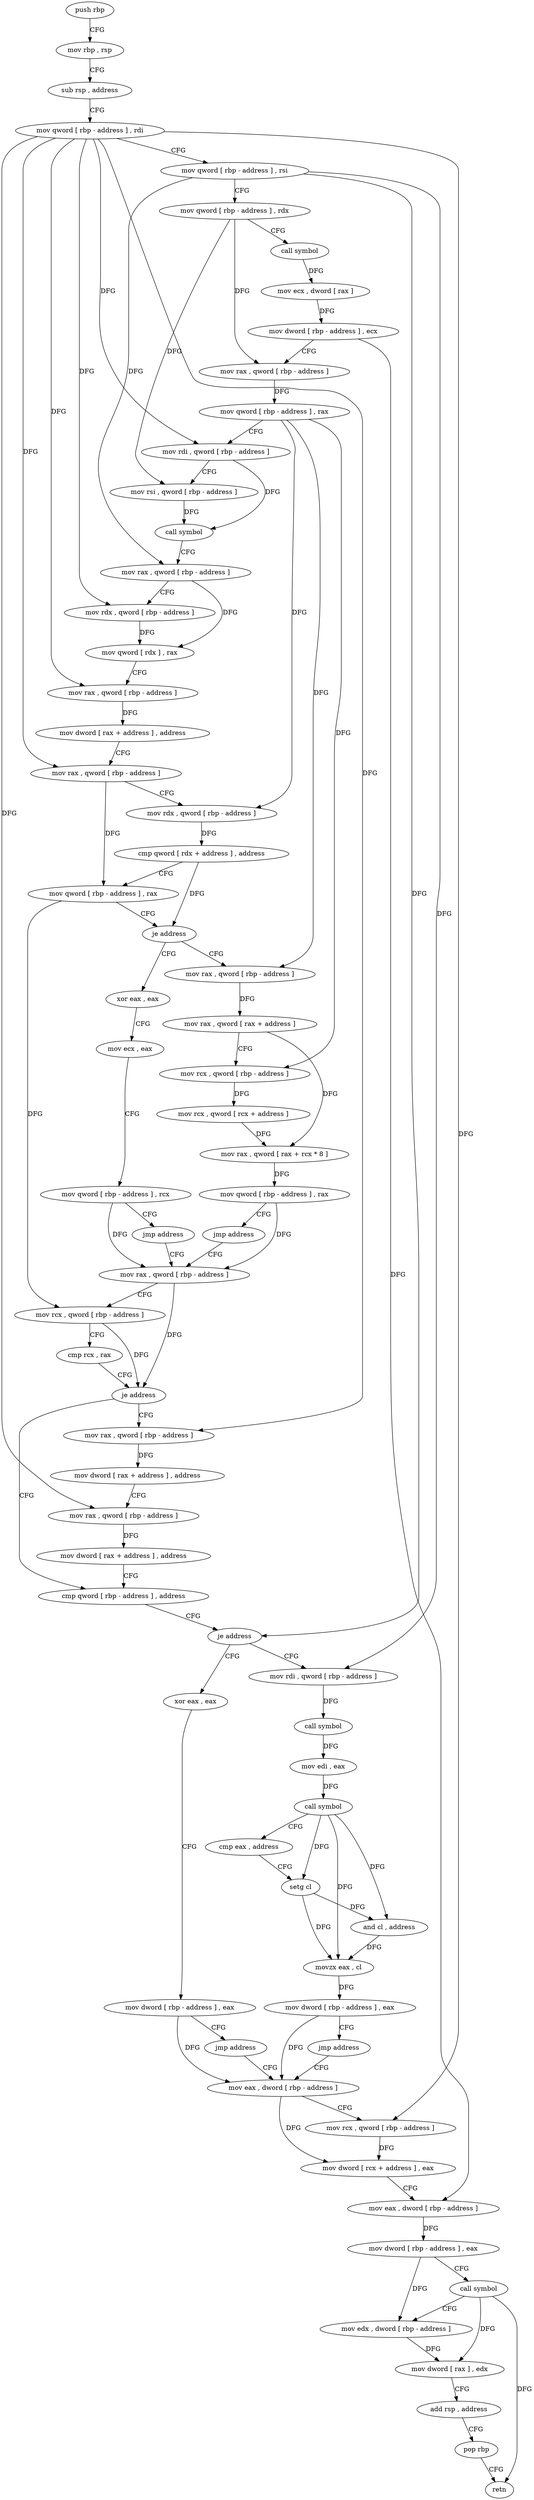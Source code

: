 digraph "func" {
"151168" [label = "push rbp" ]
"151169" [label = "mov rbp , rsp" ]
"151172" [label = "sub rsp , address" ]
"151176" [label = "mov qword [ rbp - address ] , rdi" ]
"151180" [label = "mov qword [ rbp - address ] , rsi" ]
"151184" [label = "mov qword [ rbp - address ] , rdx" ]
"151188" [label = "call symbol" ]
"151193" [label = "mov ecx , dword [ rax ]" ]
"151195" [label = "mov dword [ rbp - address ] , ecx" ]
"151198" [label = "mov rax , qword [ rbp - address ]" ]
"151202" [label = "mov qword [ rbp - address ] , rax" ]
"151206" [label = "mov rdi , qword [ rbp - address ]" ]
"151210" [label = "mov rsi , qword [ rbp - address ]" ]
"151214" [label = "call symbol" ]
"151219" [label = "mov rax , qword [ rbp - address ]" ]
"151223" [label = "mov rdx , qword [ rbp - address ]" ]
"151227" [label = "mov qword [ rdx ] , rax" ]
"151230" [label = "mov rax , qword [ rbp - address ]" ]
"151234" [label = "mov dword [ rax + address ] , address" ]
"151241" [label = "mov rax , qword [ rbp - address ]" ]
"151245" [label = "mov rdx , qword [ rbp - address ]" ]
"151249" [label = "cmp qword [ rdx + address ] , address" ]
"151254" [label = "mov qword [ rbp - address ] , rax" ]
"151258" [label = "je address" ]
"151293" [label = "xor eax , eax" ]
"151264" [label = "mov rax , qword [ rbp - address ]" ]
"151295" [label = "mov ecx , eax" ]
"151297" [label = "mov qword [ rbp - address ] , rcx" ]
"151301" [label = "jmp address" ]
"151306" [label = "mov rax , qword [ rbp - address ]" ]
"151268" [label = "mov rax , qword [ rax + address ]" ]
"151272" [label = "mov rcx , qword [ rbp - address ]" ]
"151276" [label = "mov rcx , qword [ rcx + address ]" ]
"151280" [label = "mov rax , qword [ rax + rcx * 8 ]" ]
"151284" [label = "mov qword [ rbp - address ] , rax" ]
"151288" [label = "jmp address" ]
"151310" [label = "mov rcx , qword [ rbp - address ]" ]
"151314" [label = "cmp rcx , rax" ]
"151317" [label = "je address" ]
"151345" [label = "cmp qword [ rbp - address ] , address" ]
"151323" [label = "mov rax , qword [ rbp - address ]" ]
"151350" [label = "je address" ]
"151392" [label = "xor eax , eax" ]
"151356" [label = "mov rdi , qword [ rbp - address ]" ]
"151327" [label = "mov dword [ rax + address ] , address" ]
"151334" [label = "mov rax , qword [ rbp - address ]" ]
"151338" [label = "mov dword [ rax + address ] , address" ]
"151394" [label = "mov dword [ rbp - address ] , eax" ]
"151397" [label = "jmp address" ]
"151402" [label = "mov eax , dword [ rbp - address ]" ]
"151360" [label = "call symbol" ]
"151365" [label = "mov edi , eax" ]
"151367" [label = "call symbol" ]
"151372" [label = "cmp eax , address" ]
"151375" [label = "setg cl" ]
"151378" [label = "and cl , address" ]
"151381" [label = "movzx eax , cl" ]
"151384" [label = "mov dword [ rbp - address ] , eax" ]
"151387" [label = "jmp address" ]
"151405" [label = "mov rcx , qword [ rbp - address ]" ]
"151409" [label = "mov dword [ rcx + address ] , eax" ]
"151412" [label = "mov eax , dword [ rbp - address ]" ]
"151415" [label = "mov dword [ rbp - address ] , eax" ]
"151418" [label = "call symbol" ]
"151423" [label = "mov edx , dword [ rbp - address ]" ]
"151426" [label = "mov dword [ rax ] , edx" ]
"151428" [label = "add rsp , address" ]
"151432" [label = "pop rbp" ]
"151433" [label = "retn" ]
"151168" -> "151169" [ label = "CFG" ]
"151169" -> "151172" [ label = "CFG" ]
"151172" -> "151176" [ label = "CFG" ]
"151176" -> "151180" [ label = "CFG" ]
"151176" -> "151206" [ label = "DFG" ]
"151176" -> "151223" [ label = "DFG" ]
"151176" -> "151230" [ label = "DFG" ]
"151176" -> "151241" [ label = "DFG" ]
"151176" -> "151323" [ label = "DFG" ]
"151176" -> "151334" [ label = "DFG" ]
"151176" -> "151405" [ label = "DFG" ]
"151180" -> "151184" [ label = "CFG" ]
"151180" -> "151219" [ label = "DFG" ]
"151180" -> "151350" [ label = "DFG" ]
"151180" -> "151356" [ label = "DFG" ]
"151184" -> "151188" [ label = "CFG" ]
"151184" -> "151198" [ label = "DFG" ]
"151184" -> "151210" [ label = "DFG" ]
"151188" -> "151193" [ label = "DFG" ]
"151193" -> "151195" [ label = "DFG" ]
"151195" -> "151198" [ label = "CFG" ]
"151195" -> "151412" [ label = "DFG" ]
"151198" -> "151202" [ label = "DFG" ]
"151202" -> "151206" [ label = "CFG" ]
"151202" -> "151245" [ label = "DFG" ]
"151202" -> "151264" [ label = "DFG" ]
"151202" -> "151272" [ label = "DFG" ]
"151206" -> "151210" [ label = "CFG" ]
"151206" -> "151214" [ label = "DFG" ]
"151210" -> "151214" [ label = "DFG" ]
"151214" -> "151219" [ label = "CFG" ]
"151219" -> "151223" [ label = "CFG" ]
"151219" -> "151227" [ label = "DFG" ]
"151223" -> "151227" [ label = "DFG" ]
"151227" -> "151230" [ label = "CFG" ]
"151230" -> "151234" [ label = "DFG" ]
"151234" -> "151241" [ label = "CFG" ]
"151241" -> "151245" [ label = "CFG" ]
"151241" -> "151254" [ label = "DFG" ]
"151245" -> "151249" [ label = "DFG" ]
"151249" -> "151254" [ label = "CFG" ]
"151249" -> "151258" [ label = "DFG" ]
"151254" -> "151258" [ label = "CFG" ]
"151254" -> "151310" [ label = "DFG" ]
"151258" -> "151293" [ label = "CFG" ]
"151258" -> "151264" [ label = "CFG" ]
"151293" -> "151295" [ label = "CFG" ]
"151264" -> "151268" [ label = "DFG" ]
"151295" -> "151297" [ label = "CFG" ]
"151297" -> "151301" [ label = "CFG" ]
"151297" -> "151306" [ label = "DFG" ]
"151301" -> "151306" [ label = "CFG" ]
"151306" -> "151310" [ label = "CFG" ]
"151306" -> "151317" [ label = "DFG" ]
"151268" -> "151272" [ label = "CFG" ]
"151268" -> "151280" [ label = "DFG" ]
"151272" -> "151276" [ label = "DFG" ]
"151276" -> "151280" [ label = "DFG" ]
"151280" -> "151284" [ label = "DFG" ]
"151284" -> "151288" [ label = "CFG" ]
"151284" -> "151306" [ label = "DFG" ]
"151288" -> "151306" [ label = "CFG" ]
"151310" -> "151314" [ label = "CFG" ]
"151310" -> "151317" [ label = "DFG" ]
"151314" -> "151317" [ label = "CFG" ]
"151317" -> "151345" [ label = "CFG" ]
"151317" -> "151323" [ label = "CFG" ]
"151345" -> "151350" [ label = "CFG" ]
"151323" -> "151327" [ label = "DFG" ]
"151350" -> "151392" [ label = "CFG" ]
"151350" -> "151356" [ label = "CFG" ]
"151392" -> "151394" [ label = "CFG" ]
"151356" -> "151360" [ label = "DFG" ]
"151327" -> "151334" [ label = "CFG" ]
"151334" -> "151338" [ label = "DFG" ]
"151338" -> "151345" [ label = "CFG" ]
"151394" -> "151397" [ label = "CFG" ]
"151394" -> "151402" [ label = "DFG" ]
"151397" -> "151402" [ label = "CFG" ]
"151402" -> "151405" [ label = "CFG" ]
"151402" -> "151409" [ label = "DFG" ]
"151360" -> "151365" [ label = "DFG" ]
"151365" -> "151367" [ label = "DFG" ]
"151367" -> "151372" [ label = "CFG" ]
"151367" -> "151375" [ label = "DFG" ]
"151367" -> "151378" [ label = "DFG" ]
"151367" -> "151381" [ label = "DFG" ]
"151372" -> "151375" [ label = "CFG" ]
"151375" -> "151378" [ label = "DFG" ]
"151375" -> "151381" [ label = "DFG" ]
"151378" -> "151381" [ label = "DFG" ]
"151381" -> "151384" [ label = "DFG" ]
"151384" -> "151387" [ label = "CFG" ]
"151384" -> "151402" [ label = "DFG" ]
"151387" -> "151402" [ label = "CFG" ]
"151405" -> "151409" [ label = "DFG" ]
"151409" -> "151412" [ label = "CFG" ]
"151412" -> "151415" [ label = "DFG" ]
"151415" -> "151418" [ label = "CFG" ]
"151415" -> "151423" [ label = "DFG" ]
"151418" -> "151423" [ label = "CFG" ]
"151418" -> "151426" [ label = "DFG" ]
"151418" -> "151433" [ label = "DFG" ]
"151423" -> "151426" [ label = "DFG" ]
"151426" -> "151428" [ label = "CFG" ]
"151428" -> "151432" [ label = "CFG" ]
"151432" -> "151433" [ label = "CFG" ]
}
